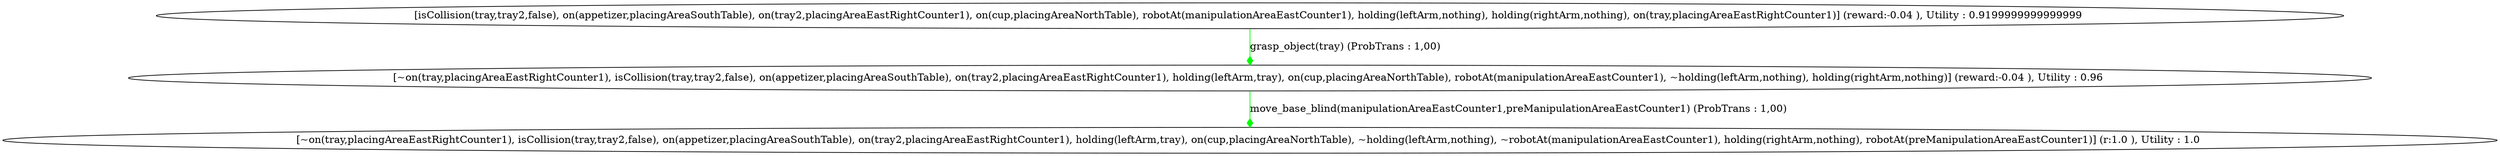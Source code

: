 digraph {
 size="60,17";
"2" [label="[~on(tray,placingAreaEastRightCounter1), isCollision(tray,tray2,false), on(appetizer,placingAreaSouthTable), on(tray2,placingAreaEastRightCounter1), holding(leftArm,tray), on(cup,placingAreaNorthTable), ~holding(leftArm,nothing), ~robotAt(manipulationAreaEastCounter1), holding(rightArm,nothing), robotAt(preManipulationAreaEastCounter1)] (r:1.0 ), Utility : 1.0 "];
"0" [label="[isCollision(tray,tray2,false), on(appetizer,placingAreaSouthTable), on(tray2,placingAreaEastRightCounter1), on(cup,placingAreaNorthTable), robotAt(manipulationAreaEastCounter1), holding(leftArm,nothing), holding(rightArm,nothing), on(tray,placingAreaEastRightCounter1)] (reward:-0.04 ), Utility : 0.9199999999999999 "];
"1" [label="[~on(tray,placingAreaEastRightCounter1), isCollision(tray,tray2,false), on(appetizer,placingAreaSouthTable), on(tray2,placingAreaEastRightCounter1), holding(leftArm,tray), on(cup,placingAreaNorthTable), robotAt(manipulationAreaEastCounter1), ~holding(leftArm,nothing), holding(rightArm,nothing)] (reward:-0.04 ), Utility : 0.96 "];
"0" -> "1" [ label="grasp_object(tray) (ProbTrans : 1,00)"
, arrowhead = diamond , color=green];"1" -> "2" [ label="move_base_blind(manipulationAreaEastCounter1,preManipulationAreaEastCounter1) (ProbTrans : 1,00)"
, arrowhead = diamond , color=green];}
